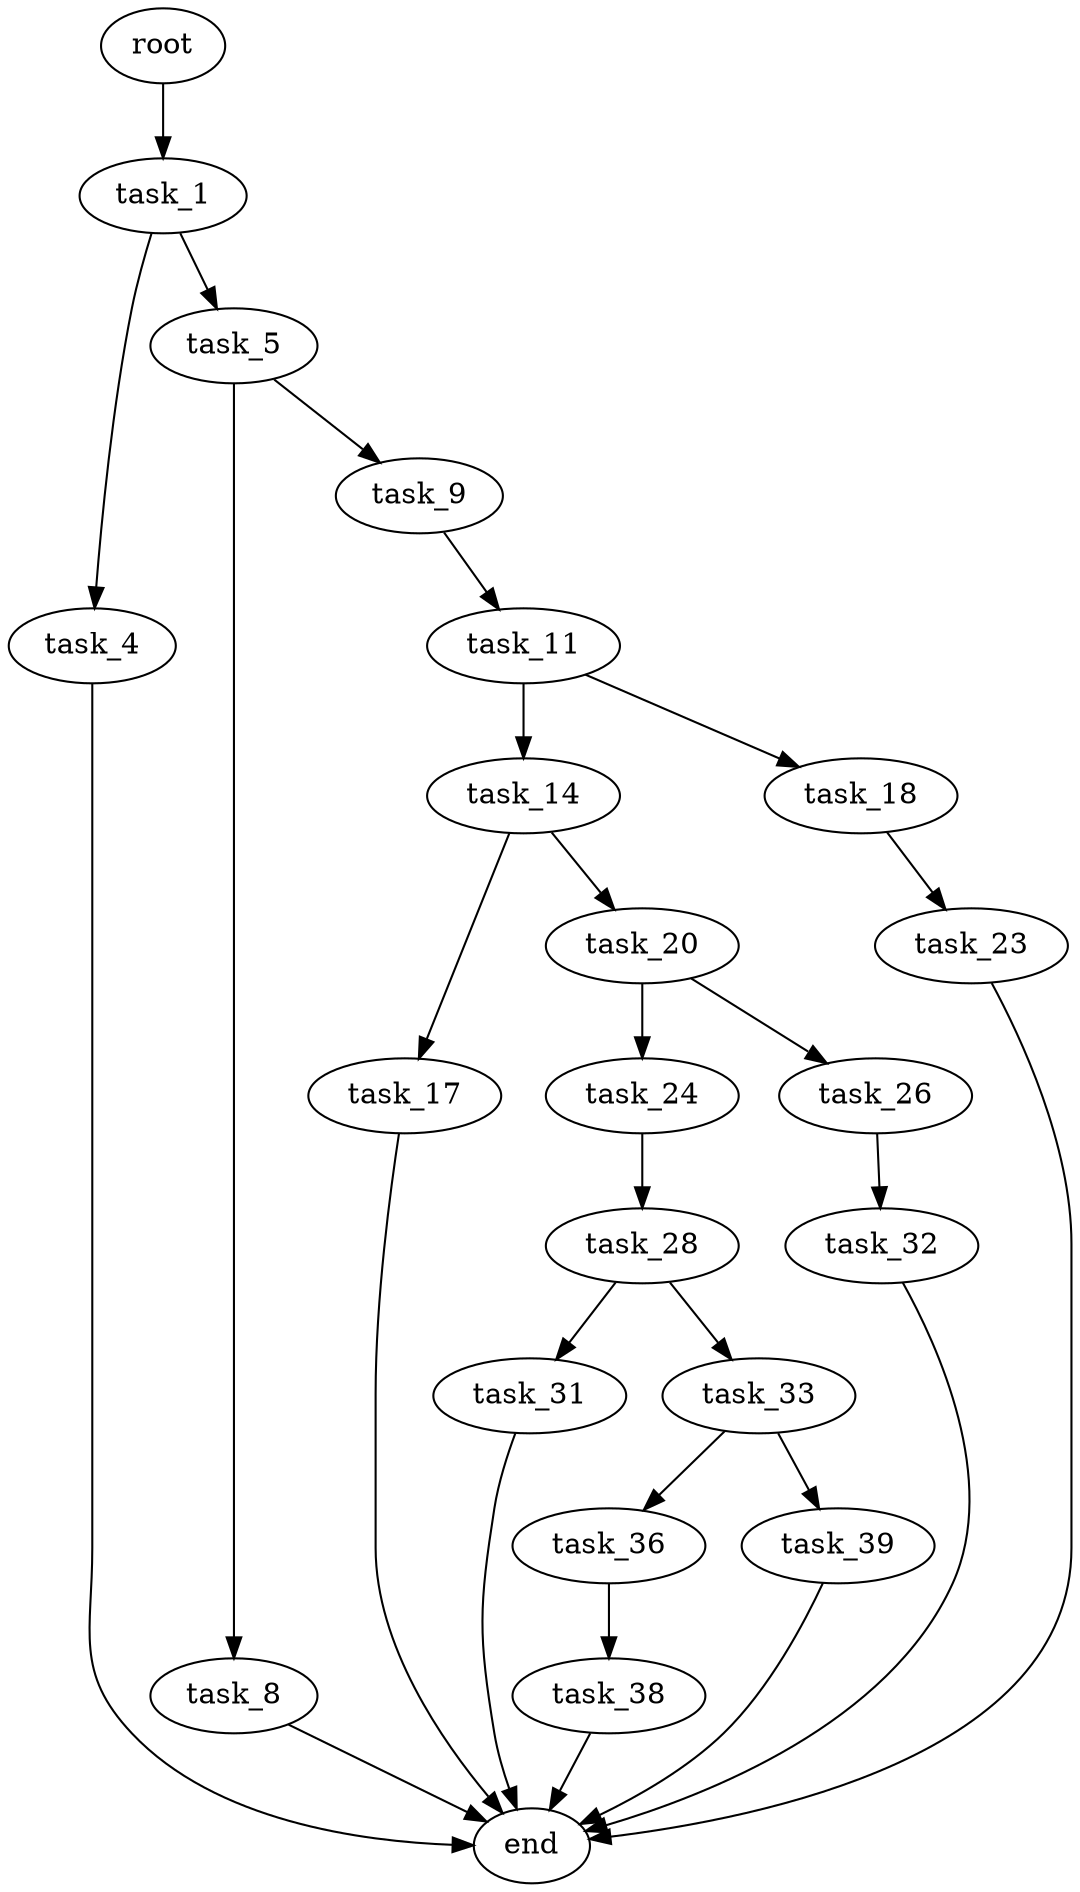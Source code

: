 digraph G {
  root [size="0.000000"];
  task_1 [size="7456693099.000000"];
  task_4 [size="4165922234.000000"];
  task_5 [size="28991029248.000000"];
  task_8 [size="735387605751.000000"];
  task_9 [size="137934408187.000000"];
  task_11 [size="37688946730.000000"];
  task_14 [size="820011184292.000000"];
  task_17 [size="991637520057.000000"];
  task_18 [size="3484893868.000000"];
  task_20 [size="384646960432.000000"];
  task_23 [size="28991029248.000000"];
  task_24 [size="8589934592.000000"];
  task_26 [size="7178197900.000000"];
  task_28 [size="395195462654.000000"];
  task_31 [size="235303707851.000000"];
  task_32 [size="10606598640.000000"];
  task_33 [size="3709586955.000000"];
  task_36 [size="368293445632.000000"];
  task_38 [size="782757789696.000000"];
  task_39 [size="8589934592.000000"];
  end [size="0.000000"];

  root -> task_1 [size="1.000000"];
  task_1 -> task_4 [size="411041792.000000"];
  task_1 -> task_5 [size="411041792.000000"];
  task_4 -> end [size="1.000000"];
  task_5 -> task_8 [size="75497472.000000"];
  task_5 -> task_9 [size="75497472.000000"];
  task_8 -> end [size="1.000000"];
  task_9 -> task_11 [size="209715200.000000"];
  task_11 -> task_14 [size="33554432.000000"];
  task_11 -> task_18 [size="33554432.000000"];
  task_14 -> task_17 [size="536870912.000000"];
  task_14 -> task_20 [size="536870912.000000"];
  task_17 -> end [size="1.000000"];
  task_18 -> task_23 [size="209715200.000000"];
  task_20 -> task_24 [size="301989888.000000"];
  task_20 -> task_26 [size="301989888.000000"];
  task_23 -> end [size="1.000000"];
  task_24 -> task_28 [size="33554432.000000"];
  task_26 -> task_32 [size="411041792.000000"];
  task_28 -> task_31 [size="536870912.000000"];
  task_28 -> task_33 [size="536870912.000000"];
  task_31 -> end [size="1.000000"];
  task_32 -> end [size="1.000000"];
  task_33 -> task_36 [size="209715200.000000"];
  task_33 -> task_39 [size="209715200.000000"];
  task_36 -> task_38 [size="411041792.000000"];
  task_38 -> end [size="1.000000"];
  task_39 -> end [size="1.000000"];
}
